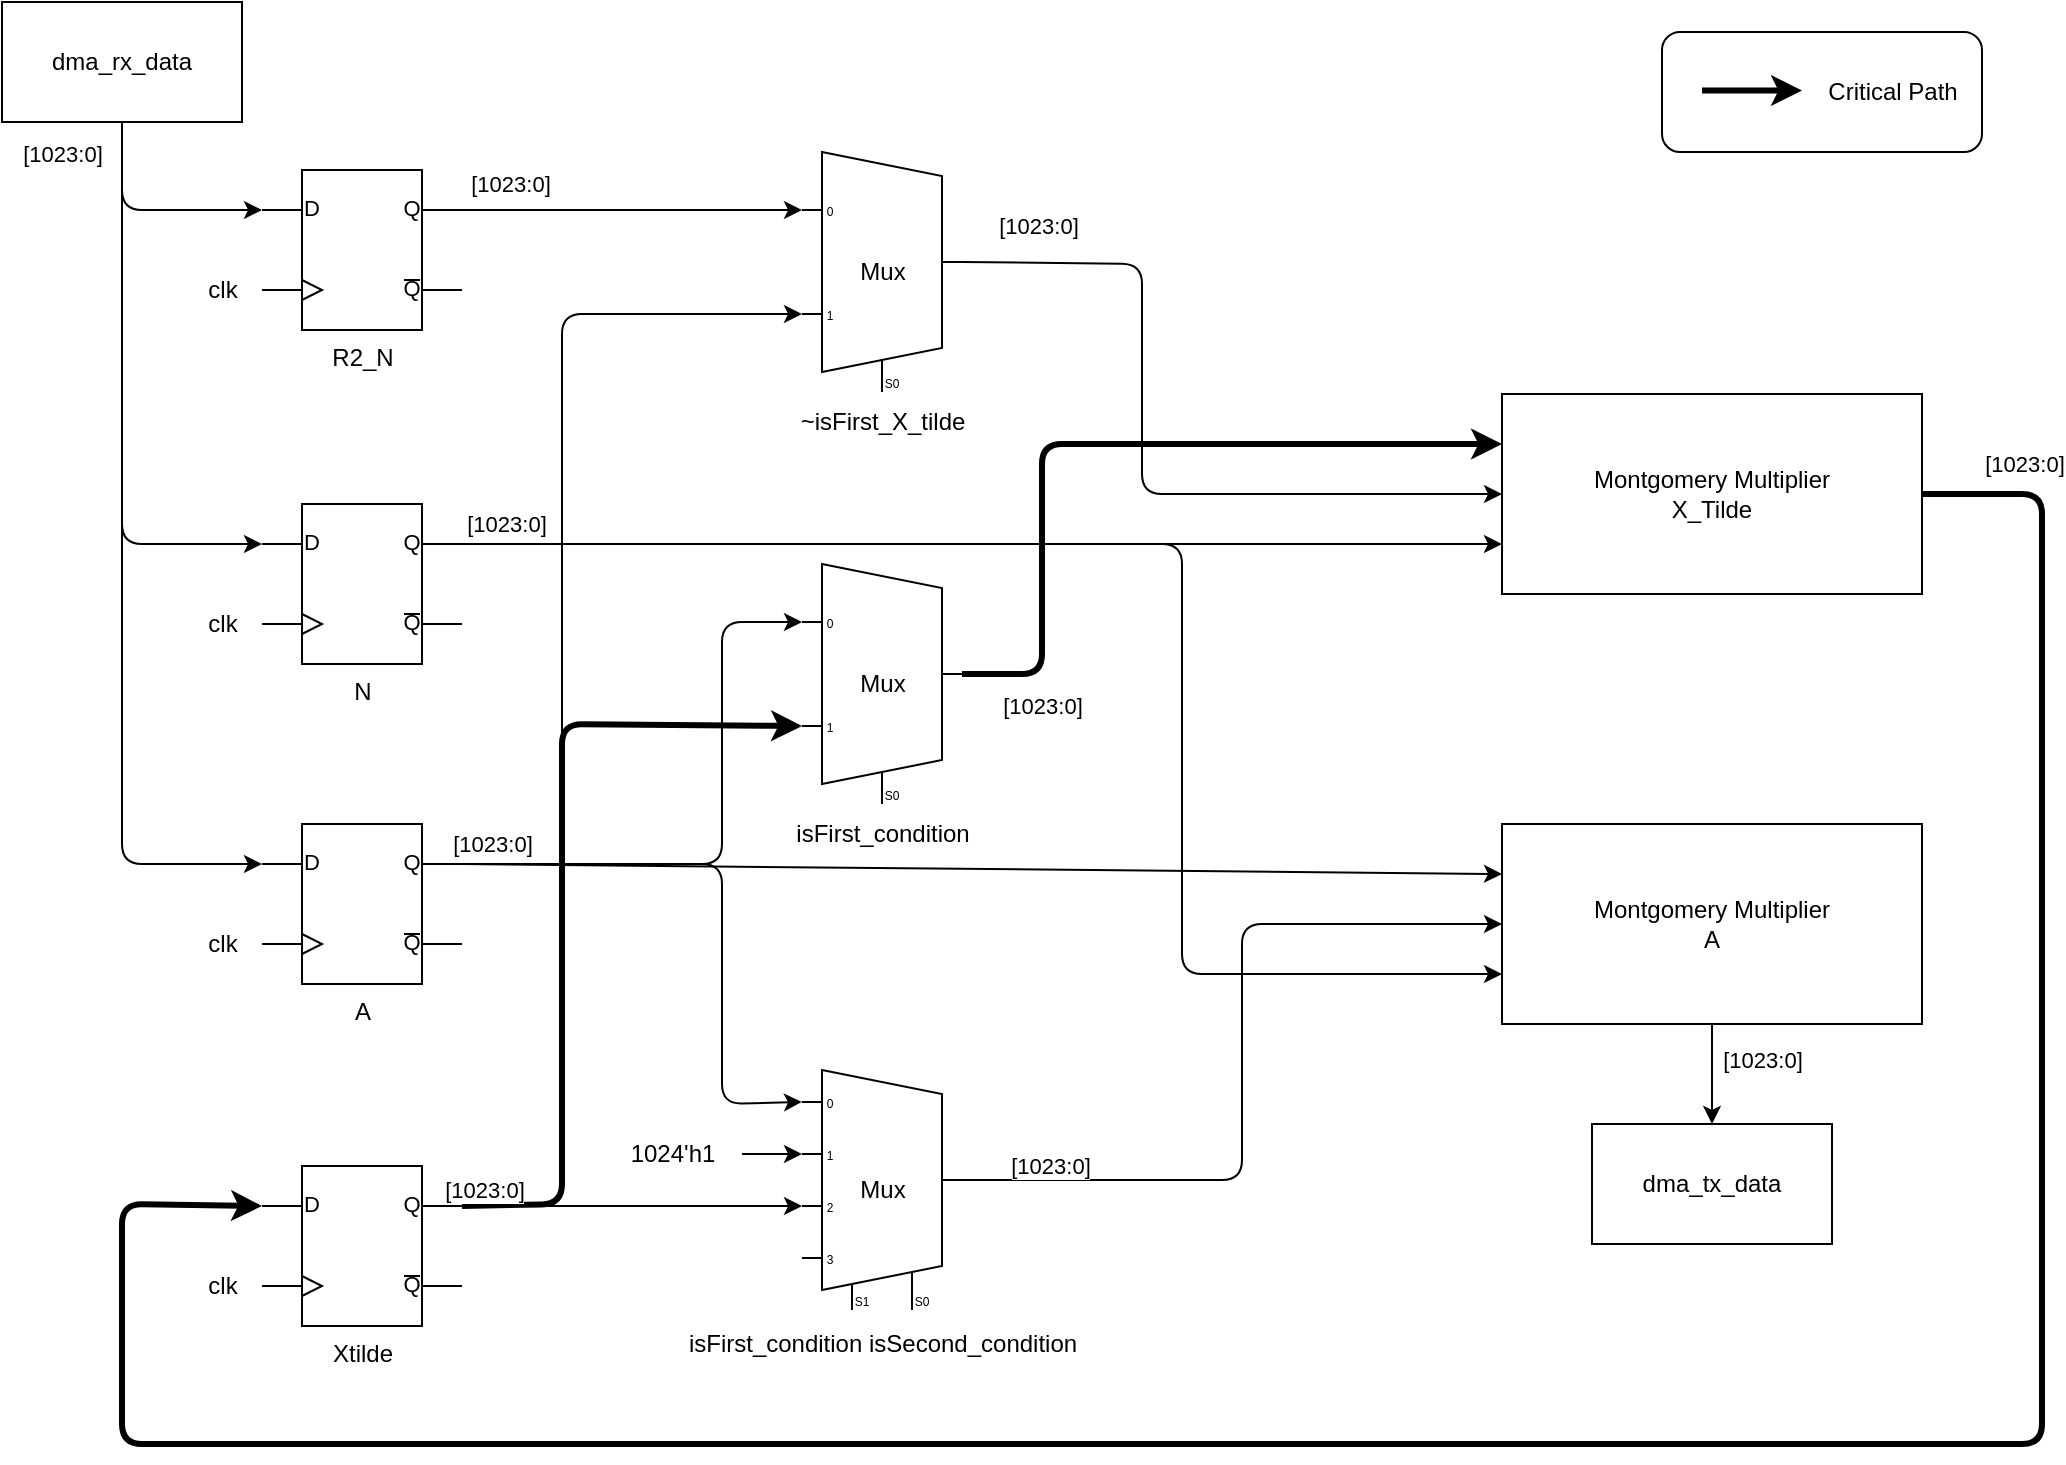 <mxfile>
    <diagram id="f8PEtp2ch-t4LAg1M998" name="Page-1">
        <mxGraphModel dx="1884" dy="524" grid="1" gridSize="10" guides="1" tooltips="1" connect="1" arrows="1" fold="1" page="1" pageScale="1" pageWidth="850" pageHeight="1100" math="0" shadow="0">
            <root>
                <mxCell id="0"/>
                <mxCell id="1" parent="0"/>
                <mxCell id="74" style="edgeStyle=none;html=1;entryX=0;entryY=0.217;entryDx=0;entryDy=3;entryPerimeter=0;exitX=1;exitY=0.25;exitDx=0;exitDy=0;exitPerimeter=0;" parent="1" source="3" target="73" edge="1">
                    <mxGeometry relative="1" as="geometry">
                        <mxPoint x="-280" as="sourcePoint"/>
                        <Array as="points">
                            <mxPoint x="-380" y="470"/>
                            <mxPoint x="-380" y="349"/>
                        </Array>
                    </mxGeometry>
                </mxCell>
                <mxCell id="3" value="A" style="verticalLabelPosition=bottom;shadow=0;dashed=0;align=center;html=1;verticalAlign=top;shape=mxgraph.electrical.logic_gates.d_type_flip-flop;" parent="1" vertex="1">
                    <mxGeometry x="-610" y="450" width="100" height="80" as="geometry"/>
                </mxCell>
                <mxCell id="4" value="clk" style="text;html=1;align=center;verticalAlign=middle;resizable=0;points=[];autosize=1;strokeColor=none;fillColor=none;" parent="1" vertex="1">
                    <mxGeometry x="-650" y="495" width="40" height="30" as="geometry"/>
                </mxCell>
                <mxCell id="45" style="edgeStyle=none;html=1;exitX=1;exitY=0.25;exitDx=0;exitDy=0;exitPerimeter=0;entryX=0;entryY=0.542;entryDx=0;entryDy=3;entryPerimeter=0;" parent="1" source="5" target="40" edge="1">
                    <mxGeometry relative="1" as="geometry">
                        <Array as="points"/>
                    </mxGeometry>
                </mxCell>
                <mxCell id="72" style="edgeStyle=none;html=1;exitX=1;exitY=0.25;exitDx=0;exitDy=0;exitPerimeter=0;entryX=0;entryY=0.65;entryDx=0;entryDy=3;entryPerimeter=0;" parent="1" source="5" target="69" edge="1">
                    <mxGeometry relative="1" as="geometry">
                        <mxPoint x="-270" y="350" as="targetPoint"/>
                        <Array as="points">
                            <mxPoint x="-460" y="641"/>
                            <mxPoint x="-460" y="195"/>
                        </Array>
                    </mxGeometry>
                </mxCell>
                <mxCell id="75" style="edgeStyle=none;html=1;exitX=1;exitY=0.25;exitDx=0;exitDy=0;exitPerimeter=0;entryX=0;entryY=0.65;entryDx=0;entryDy=3;entryPerimeter=0;strokeWidth=3;" parent="1" source="5" target="73" edge="1">
                    <mxGeometry relative="1" as="geometry">
                        <Array as="points">
                            <mxPoint x="-460" y="640"/>
                            <mxPoint x="-460" y="400"/>
                        </Array>
                    </mxGeometry>
                </mxCell>
                <mxCell id="90" value="[1023:0]" style="edgeLabel;html=1;align=center;verticalAlign=middle;resizable=0;points=[];" parent="75" vertex="1" connectable="0">
                    <mxGeometry x="-0.929" y="1" relative="1" as="geometry">
                        <mxPoint x="-4" y="-7" as="offset"/>
                    </mxGeometry>
                </mxCell>
                <mxCell id="5" value="Xtilde" style="verticalLabelPosition=bottom;shadow=0;dashed=0;align=center;html=1;verticalAlign=top;shape=mxgraph.electrical.logic_gates.d_type_flip-flop;" parent="1" vertex="1">
                    <mxGeometry x="-610" y="621" width="100" height="80" as="geometry"/>
                </mxCell>
                <mxCell id="6" value="clk" style="text;html=1;align=center;verticalAlign=middle;resizable=0;points=[];autosize=1;strokeColor=none;fillColor=none;" parent="1" vertex="1">
                    <mxGeometry x="-650" y="666" width="40" height="30" as="geometry"/>
                </mxCell>
                <mxCell id="71" style="edgeStyle=none;html=1;exitX=1;exitY=0.25;exitDx=0;exitDy=0;exitPerimeter=0;entryX=0;entryY=0.217;entryDx=0;entryDy=3;entryPerimeter=0;" parent="1" source="11" target="69" edge="1">
                    <mxGeometry relative="1" as="geometry"/>
                </mxCell>
                <mxCell id="88" value="[1023:0]" style="edgeLabel;html=1;align=center;verticalAlign=middle;resizable=0;points=[];" parent="71" vertex="1" connectable="0">
                    <mxGeometry x="-0.716" y="1" relative="1" as="geometry">
                        <mxPoint y="-12" as="offset"/>
                    </mxGeometry>
                </mxCell>
                <mxCell id="11" value="R2_N" style="verticalLabelPosition=bottom;shadow=0;dashed=0;align=center;html=1;verticalAlign=top;shape=mxgraph.electrical.logic_gates.d_type_flip-flop;" parent="1" vertex="1">
                    <mxGeometry x="-610" y="123" width="100" height="80" as="geometry"/>
                </mxCell>
                <mxCell id="12" value="clk" style="text;html=1;align=center;verticalAlign=middle;resizable=0;points=[];autosize=1;strokeColor=none;fillColor=none;" parent="1" vertex="1">
                    <mxGeometry x="-650" y="168" width="40" height="30" as="geometry"/>
                </mxCell>
                <mxCell id="23" style="edgeStyle=none;html=1;exitX=1;exitY=0.25;exitDx=0;exitDy=0;exitPerimeter=0;entryX=0;entryY=0.75;entryDx=0;entryDy=0;" parent="1" source="13" target="15" edge="1">
                    <mxGeometry relative="1" as="geometry">
                        <Array as="points">
                            <mxPoint x="-150" y="310"/>
                            <mxPoint x="-150" y="525"/>
                        </Array>
                    </mxGeometry>
                </mxCell>
                <mxCell id="78" style="edgeStyle=none;html=1;exitX=1;exitY=0.25;exitDx=0;exitDy=0;exitPerimeter=0;entryX=0;entryY=0.75;entryDx=0;entryDy=0;" parent="1" source="13" target="68" edge="1">
                    <mxGeometry relative="1" as="geometry"/>
                </mxCell>
                <mxCell id="86" value="[1023:0]" style="edgeLabel;html=1;align=center;verticalAlign=middle;resizable=0;points=[];" parent="78" vertex="1" connectable="0">
                    <mxGeometry x="-0.918" y="2" relative="1" as="geometry">
                        <mxPoint y="-8" as="offset"/>
                    </mxGeometry>
                </mxCell>
                <mxCell id="13" value="N" style="verticalLabelPosition=bottom;shadow=0;dashed=0;align=center;html=1;verticalAlign=top;shape=mxgraph.electrical.logic_gates.d_type_flip-flop;" parent="1" vertex="1">
                    <mxGeometry x="-610" y="290" width="100" height="80" as="geometry"/>
                </mxCell>
                <mxCell id="14" value="clk" style="text;html=1;align=center;verticalAlign=middle;resizable=0;points=[];autosize=1;strokeColor=none;fillColor=none;" parent="1" vertex="1">
                    <mxGeometry x="-650" y="335" width="40" height="30" as="geometry"/>
                </mxCell>
                <mxCell id="25" style="edgeStyle=none;html=1;entryX=0;entryY=0.25;entryDx=0;entryDy=0;entryPerimeter=0;exitX=1;exitY=0.5;exitDx=0;exitDy=0;strokeWidth=3;" parent="1" source="68" target="5" edge="1">
                    <mxGeometry relative="1" as="geometry">
                        <mxPoint x="-565" y="409" as="targetPoint"/>
                        <Array as="points">
                            <mxPoint x="280" y="285"/>
                            <mxPoint x="280" y="760"/>
                            <mxPoint x="-680" y="760"/>
                            <mxPoint x="-680" y="640"/>
                        </Array>
                    </mxGeometry>
                </mxCell>
                <mxCell id="93" value="[1023:0]" style="edgeLabel;html=1;align=center;verticalAlign=middle;resizable=0;points=[];" parent="25" vertex="1" connectable="0">
                    <mxGeometry x="-0.945" y="1" relative="1" as="geometry">
                        <mxPoint x="4" y="-14" as="offset"/>
                    </mxGeometry>
                </mxCell>
                <mxCell id="55" style="edgeStyle=none;html=1;entryX=0.5;entryY=0;entryDx=0;entryDy=0;" parent="1" source="15" target="51" edge="1">
                    <mxGeometry relative="1" as="geometry">
                        <Array as="points"/>
                    </mxGeometry>
                </mxCell>
                <mxCell id="92" value="[1023:0]" style="edgeLabel;html=1;align=center;verticalAlign=middle;resizable=0;points=[];" parent="55" vertex="1" connectable="0">
                    <mxGeometry x="-0.297" relative="1" as="geometry">
                        <mxPoint x="25" as="offset"/>
                    </mxGeometry>
                </mxCell>
                <mxCell id="15" value="Montgomery Multiplier&lt;br&gt;A" style="whiteSpace=wrap;html=1;" parent="1" vertex="1">
                    <mxGeometry x="10" y="450" width="210" height="100" as="geometry"/>
                </mxCell>
                <mxCell id="19" style="edgeStyle=none;html=1;entryX=0;entryY=0.25;entryDx=0;entryDy=0;entryPerimeter=0;exitX=0.5;exitY=1;exitDx=0;exitDy=0;" parent="1" source="50" target="13" edge="1">
                    <mxGeometry relative="1" as="geometry">
                        <mxPoint x="-625" y="350" as="targetPoint"/>
                        <mxPoint x="-735.141" y="49" as="sourcePoint"/>
                        <Array as="points">
                            <mxPoint x="-680" y="310"/>
                        </Array>
                    </mxGeometry>
                </mxCell>
                <mxCell id="24" style="edgeStyle=none;html=1;entryX=0;entryY=0.25;entryDx=0;entryDy=0;entryPerimeter=0;exitX=0.5;exitY=1;exitDx=0;exitDy=0;" parent="1" source="50" target="11" edge="1">
                    <mxGeometry relative="1" as="geometry">
                        <mxPoint x="-735.63" y="51.4" as="sourcePoint"/>
                        <mxPoint x="-470" y="235" as="targetPoint"/>
                        <Array as="points">
                            <mxPoint x="-680" y="143"/>
                        </Array>
                    </mxGeometry>
                </mxCell>
                <mxCell id="33" style="edgeStyle=none;html=1;entryX=0;entryY=0.25;entryDx=0;entryDy=0;entryPerimeter=0;exitX=0.5;exitY=1;exitDx=0;exitDy=0;" parent="1" source="50" target="3" edge="1">
                    <mxGeometry relative="1" as="geometry">
                        <mxPoint x="-690" y="34.692" as="sourcePoint"/>
                        <mxPoint x="-565" y="68.5" as="targetPoint"/>
                        <Array as="points">
                            <mxPoint x="-680" y="470"/>
                        </Array>
                    </mxGeometry>
                </mxCell>
                <mxCell id="87" value="[1023:0]" style="edgeLabel;html=1;align=center;verticalAlign=middle;resizable=0;points=[];" parent="33" vertex="1" connectable="0">
                    <mxGeometry x="-0.912" y="-1" relative="1" as="geometry">
                        <mxPoint x="-29" y="-4" as="offset"/>
                    </mxGeometry>
                </mxCell>
                <mxCell id="39" style="edgeStyle=none;html=1;exitX=1;exitY=0.25;exitDx=0;exitDy=0;exitPerimeter=0;entryX=0;entryY=0.25;entryDx=0;entryDy=0;" parent="1" source="3" target="15" edge="1">
                    <mxGeometry relative="1" as="geometry">
                        <Array as="points"/>
                        <mxPoint x="-175" y="71" as="sourcePoint"/>
                    </mxGeometry>
                </mxCell>
                <mxCell id="41" style="edgeStyle=none;html=1;entryX=0;entryY=0.108;entryDx=0;entryDy=3;entryPerimeter=0;exitX=1;exitY=0.25;exitDx=0;exitDy=0;exitPerimeter=0;" parent="1" source="3" target="40" edge="1">
                    <mxGeometry relative="1" as="geometry">
                        <mxPoint x="-175" y="71" as="sourcePoint"/>
                        <Array as="points">
                            <mxPoint x="-380" y="470"/>
                            <mxPoint x="-380" y="590"/>
                        </Array>
                    </mxGeometry>
                </mxCell>
                <mxCell id="89" value="[1023:0]" style="edgeLabel;html=1;align=center;verticalAlign=middle;resizable=0;points=[];" parent="41" vertex="1" connectable="0">
                    <mxGeometry x="-0.9" y="-2" relative="1" as="geometry">
                        <mxPoint y="-12" as="offset"/>
                    </mxGeometry>
                </mxCell>
                <mxCell id="46" style="edgeStyle=none;html=1;exitX=1;exitY=0.5;exitDx=0;exitDy=-5;exitPerimeter=0;entryX=0;entryY=0.5;entryDx=0;entryDy=0;" parent="1" source="40" target="15" edge="1">
                    <mxGeometry relative="1" as="geometry">
                        <Array as="points">
                            <mxPoint x="-120" y="628"/>
                            <mxPoint x="-120" y="500"/>
                        </Array>
                    </mxGeometry>
                </mxCell>
                <mxCell id="91" value="[1023:0]" style="edgeLabel;html=1;align=center;verticalAlign=middle;resizable=0;points=[];" parent="46" vertex="1" connectable="0">
                    <mxGeometry x="-0.782" y="2" relative="1" as="geometry">
                        <mxPoint y="-5" as="offset"/>
                    </mxGeometry>
                </mxCell>
                <mxCell id="40" value="Mux" style="shadow=0;dashed=0;align=center;html=1;strokeWidth=1;shape=mxgraph.electrical.abstract.mux2;selectorPins=2;" parent="1" vertex="1">
                    <mxGeometry x="-340" y="573" width="80" height="120" as="geometry"/>
                </mxCell>
                <mxCell id="43" style="edgeStyle=none;html=1;entryX=0;entryY=0.325;entryDx=0;entryDy=3;entryPerimeter=0;" parent="1" source="42" target="40" edge="1">
                    <mxGeometry relative="1" as="geometry"/>
                </mxCell>
                <mxCell id="42" value="1024'h1" style="text;html=1;align=center;verticalAlign=middle;resizable=0;points=[];autosize=1;strokeColor=none;fillColor=none;" parent="1" vertex="1">
                    <mxGeometry x="-440" y="600" width="70" height="30" as="geometry"/>
                </mxCell>
                <mxCell id="50" value="dma_rx_data" style="whiteSpace=wrap;html=1;" parent="1" vertex="1">
                    <mxGeometry x="-740" y="39" width="120" height="60" as="geometry"/>
                </mxCell>
                <mxCell id="51" value="dma_tx_data" style="whiteSpace=wrap;html=1;" parent="1" vertex="1">
                    <mxGeometry x="55" y="600" width="120" height="60" as="geometry"/>
                </mxCell>
                <mxCell id="68" value="Montgomery Multiplier&lt;br&gt;X_Tilde" style="whiteSpace=wrap;html=1;" parent="1" vertex="1">
                    <mxGeometry x="10" y="235" width="210" height="100" as="geometry"/>
                </mxCell>
                <mxCell id="70" style="edgeStyle=none;html=1;exitX=1;exitY=0.5;exitDx=0;exitDy=-5;exitPerimeter=0;entryX=0;entryY=0.5;entryDx=0;entryDy=0;" parent="1" source="69" target="68" edge="1">
                    <mxGeometry relative="1" as="geometry">
                        <Array as="points">
                            <mxPoint x="-170" y="170"/>
                            <mxPoint x="-170" y="285"/>
                        </Array>
                    </mxGeometry>
                </mxCell>
                <mxCell id="84" value="[1023:0]" style="edgeLabel;html=1;align=center;verticalAlign=middle;resizable=0;points=[];" parent="70" vertex="1" connectable="0">
                    <mxGeometry x="-0.802" y="2" relative="1" as="geometry">
                        <mxPoint y="-17" as="offset"/>
                    </mxGeometry>
                </mxCell>
                <mxCell id="69" value="Mux" style="shadow=0;dashed=0;align=center;html=1;strokeWidth=1;shape=mxgraph.electrical.abstract.mux2;" parent="1" vertex="1">
                    <mxGeometry x="-340" y="114" width="80" height="120" as="geometry"/>
                </mxCell>
                <mxCell id="77" style="edgeStyle=none;html=1;exitX=1;exitY=0.5;exitDx=0;exitDy=-5;exitPerimeter=0;entryX=0;entryY=0.25;entryDx=0;entryDy=0;strokeWidth=3;" parent="1" source="73" target="68" edge="1">
                    <mxGeometry relative="1" as="geometry">
                        <Array as="points">
                            <mxPoint x="-220" y="375"/>
                            <mxPoint x="-220" y="260"/>
                        </Array>
                    </mxGeometry>
                </mxCell>
                <mxCell id="85" value="[1023:0]" style="edgeLabel;html=1;align=center;verticalAlign=middle;resizable=0;points=[];" parent="77" vertex="1" connectable="0">
                    <mxGeometry x="-0.644" relative="1" as="geometry">
                        <mxPoint y="44" as="offset"/>
                    </mxGeometry>
                </mxCell>
                <mxCell id="73" value="Mux" style="shadow=0;dashed=0;align=center;html=1;strokeWidth=1;shape=mxgraph.electrical.abstract.mux2;selectorPins=1;" parent="1" vertex="1">
                    <mxGeometry x="-340" y="320" width="80" height="120" as="geometry"/>
                </mxCell>
                <mxCell id="81" value="" style="rounded=1;whiteSpace=wrap;html=1;align=right;" parent="1" vertex="1">
                    <mxGeometry x="90" y="54" width="160" height="60" as="geometry"/>
                </mxCell>
                <mxCell id="82" style="edgeStyle=none;html=1;exitX=1;exitY=0.25;exitDx=0;exitDy=0;exitPerimeter=0;entryX=0;entryY=0.5;entryDx=0;entryDy=0;strokeWidth=3;" parent="1" edge="1">
                    <mxGeometry relative="1" as="geometry">
                        <mxPoint x="160" y="83.29" as="targetPoint"/>
                        <mxPoint x="110" y="83.29" as="sourcePoint"/>
                    </mxGeometry>
                </mxCell>
                <mxCell id="83" value="Critical Path" style="text;html=1;align=center;verticalAlign=middle;resizable=0;points=[];autosize=1;strokeColor=none;fillColor=none;" parent="1" vertex="1">
                    <mxGeometry x="160" y="69" width="90" height="30" as="geometry"/>
                </mxCell>
                <mxCell id="94" value="~isFirst_X_tilde" style="text;html=1;align=center;verticalAlign=middle;resizable=0;points=[];autosize=1;strokeColor=none;fillColor=none;" parent="1" vertex="1">
                    <mxGeometry x="-355" y="234" width="110" height="30" as="geometry"/>
                </mxCell>
                <mxCell id="95" value="isFirst_condition" style="text;html=1;align=center;verticalAlign=middle;resizable=0;points=[];autosize=1;strokeColor=none;fillColor=none;" parent="1" vertex="1">
                    <mxGeometry x="-355" y="440" width="110" height="30" as="geometry"/>
                </mxCell>
                <mxCell id="96" value="isFirst_condition isSecond_condition" style="text;html=1;align=center;verticalAlign=middle;resizable=0;points=[];autosize=1;strokeColor=none;fillColor=none;" parent="1" vertex="1">
                    <mxGeometry x="-410" y="695" width="220" height="30" as="geometry"/>
                </mxCell>
            </root>
        </mxGraphModel>
    </diagram>
</mxfile>